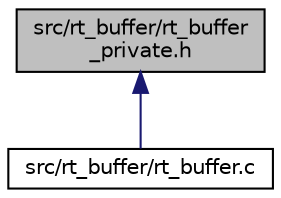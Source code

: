 digraph "src/rt_buffer/rt_buffer_private.h"
{
 // LATEX_PDF_SIZE
  edge [fontname="Helvetica",fontsize="10",labelfontname="Helvetica",labelfontsize="10"];
  node [fontname="Helvetica",fontsize="10",shape=record];
  Node1 [label="src/rt_buffer/rt_buffer\l_private.h",height=0.2,width=0.4,color="black", fillcolor="grey75", style="filled", fontcolor="black",tooltip=" "];
  Node1 -> Node2 [dir="back",color="midnightblue",fontsize="10",style="solid",fontname="Helvetica"];
  Node2 [label="src/rt_buffer/rt_buffer.c",height=0.2,width=0.4,color="black", fillcolor="white", style="filled",URL="$rt__buffer_8c.html",tooltip=" "];
}
